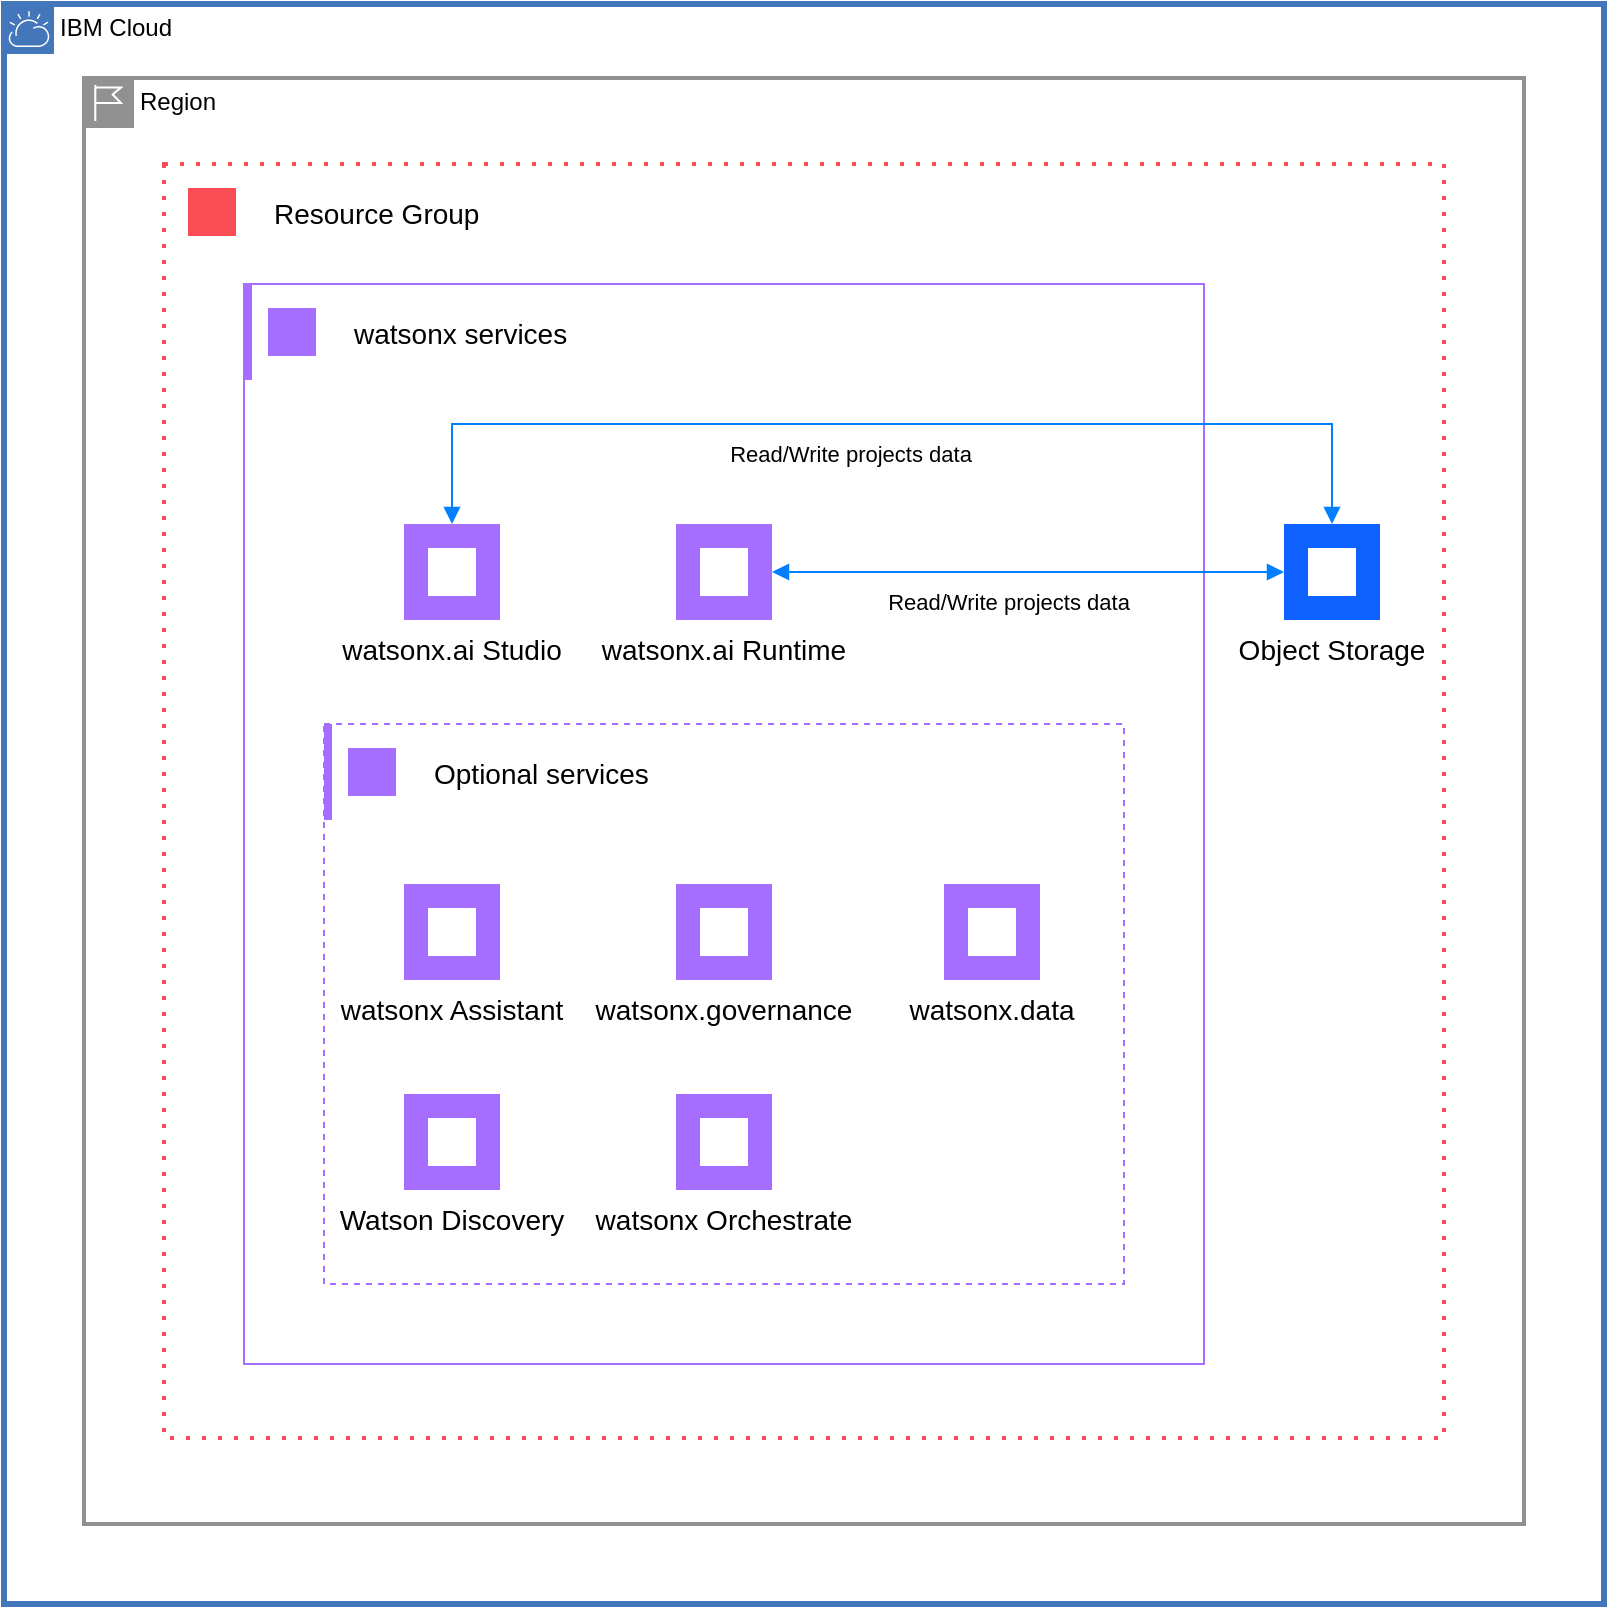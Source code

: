 <mxfile version="28.1.2">
  <diagram name="Customer layout" id="HMYrr_rlFQG3_fcR0Exl">
    <mxGraphModel dx="407" dy="916" grid="1" gridSize="10" guides="1" tooltips="1" connect="1" arrows="1" fold="1" page="1" pageScale="1" pageWidth="827" pageHeight="1169" math="0" shadow="0">
      <root>
        <mxCell id="0" />
        <mxCell id="1" parent="0" />
        <mxCell id="WSF7eNko4BLm7uIbhmQ6-30" value="IBM Cloud" style="shape=mxgraph.ibm.box;prType=cloud;fontStyle=0;verticalAlign=top;align=left;spacingLeft=32;spacingTop=4;fillColor=none;rounded=0;whiteSpace=wrap;html=1;strokeColor=#4376BB;strokeWidth=3;dashed=0;container=1;spacing=-4;collapsible=0;expand=0;recursiveResize=0;" vertex="1" parent="1">
          <mxGeometry x="840" y="40" width="800" height="800" as="geometry" />
        </mxCell>
        <mxCell id="WSF7eNko4BLm7uIbhmQ6-35" value="Region" style="shape=mxgraph.ibm.box;prType=region;fontStyle=0;verticalAlign=top;align=left;spacingLeft=32;spacingTop=4;fillColor=none;rounded=0;whiteSpace=wrap;html=1;strokeColor=#919191;strokeWidth=2;dashed=0;container=1;spacing=-4;collapsible=0;expand=0;recursiveResize=0;" vertex="1" parent="WSF7eNko4BLm7uIbhmQ6-30">
          <mxGeometry x="40" y="37" width="720" height="723" as="geometry" />
        </mxCell>
        <mxCell id="WSF7eNko4BLm7uIbhmQ6-36" value="" style="container=1;collapsible=0;expand=0;recursiveResize=0;html=1;whiteSpace=wrap;strokeColor=#FA4D56;fillColor=none;dashed=1;dashPattern=1 3;strokeWidth=2" vertex="1" parent="WSF7eNko4BLm7uIbhmQ6-35">
          <mxGeometry x="40" y="43" width="640" height="637" as="geometry" />
        </mxCell>
        <mxCell id="WSF7eNko4BLm7uIbhmQ6-37" value="Resource Group" style="shape=rect;fillColor=none;aspect=fixed;resizable=0;labelPosition=right;verticalLabelPosition=middle;align=left;verticalAlign=middle;strokeColor=none;part=1;spacingLeft=5;fontSize=14;" vertex="1" parent="WSF7eNko4BLm7uIbhmQ6-36">
          <mxGeometry width="48" height="48" relative="1" as="geometry" />
        </mxCell>
        <mxCell id="WSF7eNko4BLm7uIbhmQ6-38" value="" style="fillColor=#FA4D56;shape=mxgraph.ibm_cloud.group--resource;strokeColor=none;dashed=0;outlineConnect=0;html=1;labelPosition=center;verticalLabelPosition=bottom;verticalAlign=top;part=1;movable=0;resizable=0;rotatable=0;" vertex="1" parent="WSF7eNko4BLm7uIbhmQ6-37">
          <mxGeometry width="24" height="24" relative="1" as="geometry">
            <mxPoint x="12" y="12" as="offset" />
          </mxGeometry>
        </mxCell>
        <mxCell id="WSF7eNko4BLm7uIbhmQ6-39" value="" style="container=1;collapsible=0;expand=0;recursiveResize=0;html=1;whiteSpace=wrap;strokeColor=#A56EFF;fillColor=none;strokeWidth=1" vertex="1" parent="WSF7eNko4BLm7uIbhmQ6-36">
          <mxGeometry x="40" y="60" width="480" height="540" as="geometry" />
        </mxCell>
        <mxCell id="WSF7eNko4BLm7uIbhmQ6-40" value="watsonx services" style="shape=rect;fillColor=none;aspect=fixed;resizable=0;labelPosition=right;verticalLabelPosition=middle;align=left;verticalAlign=middle;strokeColor=none;part=1;spacingLeft=5;fontSize=14;" vertex="1" parent="WSF7eNko4BLm7uIbhmQ6-39">
          <mxGeometry width="48" height="48" relative="1" as="geometry" />
        </mxCell>
        <mxCell id="WSF7eNko4BLm7uIbhmQ6-41" value="" style="fillColor=#A56EFF;shape=mxgraph.ibm_cloud.watsonx;strokeColor=none;dashed=0;outlineConnect=0;html=1;labelPosition=center;verticalLabelPosition=bottom;verticalAlign=top;part=1;movable=0;resizable=0;rotatable=0;" vertex="1" parent="WSF7eNko4BLm7uIbhmQ6-40">
          <mxGeometry width="24" height="24" relative="1" as="geometry">
            <mxPoint x="12" y="12" as="offset" />
          </mxGeometry>
        </mxCell>
        <mxCell id="WSF7eNko4BLm7uIbhmQ6-42" value="" style="shape=rect;fillColor=#A56EFF;aspect=fixed;resizable=0;labelPosition=right;verticalLabelPosition=middle;align=left;verticalAlign=middle;strokeColor=none;part=1;spacingLeft=5;fontSize=14;" vertex="1" parent="WSF7eNko4BLm7uIbhmQ6-39">
          <mxGeometry width="4" height="48" relative="1" as="geometry" />
        </mxCell>
        <mxCell id="WSF7eNko4BLm7uIbhmQ6-4" value="watsonx.ai Studio" style="shape=rect;fillColor=#A56EFF;aspect=fixed;resizable=0;labelPosition=center;verticalLabelPosition=bottom;align=center;verticalAlign=top;strokeColor=none;fontSize=14;" vertex="1" parent="WSF7eNko4BLm7uIbhmQ6-39">
          <mxGeometry x="80" y="120" width="48" height="48" as="geometry" />
        </mxCell>
        <mxCell id="WSF7eNko4BLm7uIbhmQ6-5" value="" style="fillColor=#ffffff;strokeColor=none;dashed=0;outlineConnect=0;html=1;labelPosition=center;verticalLabelPosition=bottom;verticalAlign=top;part=1;movable=0;resizable=0;rotatable=0;shape=mxgraph.ibm_cloud.ibm-watson--studio" vertex="1" parent="WSF7eNko4BLm7uIbhmQ6-4">
          <mxGeometry width="24" height="24" relative="1" as="geometry">
            <mxPoint x="12" y="12" as="offset" />
          </mxGeometry>
        </mxCell>
        <mxCell id="WSF7eNko4BLm7uIbhmQ6-1" value="watsonx.ai Runtime" style="shape=rect;fillColor=#A56EFF;aspect=fixed;resizable=0;labelPosition=center;verticalLabelPosition=bottom;align=center;verticalAlign=top;strokeColor=none;fontSize=14;" vertex="1" parent="WSF7eNko4BLm7uIbhmQ6-39">
          <mxGeometry x="216" y="120" width="48" height="48" as="geometry" />
        </mxCell>
        <mxCell id="WSF7eNko4BLm7uIbhmQ6-2" value="" style="fillColor=#ffffff;strokeColor=none;dashed=0;outlineConnect=0;html=1;labelPosition=center;verticalLabelPosition=bottom;verticalAlign=top;part=1;movable=0;resizable=0;rotatable=0;shape=mxgraph.ibm_cloud.ibm-watson--machine-learning" vertex="1" parent="WSF7eNko4BLm7uIbhmQ6-1">
          <mxGeometry width="24" height="24" relative="1" as="geometry">
            <mxPoint x="12" y="12" as="offset" />
          </mxGeometry>
        </mxCell>
        <mxCell id="9sMYtWf_zIR4f792TVS6-2" value="" style="container=1;collapsible=0;expand=0;recursiveResize=0;html=1;whiteSpace=wrap;strokeColor=#A56EFF;fillColor=none;strokeWidth=1;dashed=1;" vertex="1" parent="WSF7eNko4BLm7uIbhmQ6-39">
          <mxGeometry x="40" y="220" width="400" height="280" as="geometry" />
        </mxCell>
        <mxCell id="9sMYtWf_zIR4f792TVS6-3" value="Optional services" style="shape=rect;fillColor=none;aspect=fixed;resizable=0;labelPosition=right;verticalLabelPosition=middle;align=left;verticalAlign=middle;strokeColor=none;part=1;spacingLeft=5;fontSize=14;" vertex="1" parent="9sMYtWf_zIR4f792TVS6-2">
          <mxGeometry width="48" height="48" relative="1" as="geometry" />
        </mxCell>
        <mxCell id="9sMYtWf_zIR4f792TVS6-4" value="" style="fillColor=#A56EFF;shape=mxgraph.ibm_cloud.watsonx;strokeColor=none;dashed=0;outlineConnect=0;html=1;labelPosition=center;verticalLabelPosition=bottom;verticalAlign=top;part=1;movable=0;resizable=0;rotatable=0;" vertex="1" parent="9sMYtWf_zIR4f792TVS6-3">
          <mxGeometry width="24" height="24" relative="1" as="geometry">
            <mxPoint x="12" y="12" as="offset" />
          </mxGeometry>
        </mxCell>
        <mxCell id="9sMYtWf_zIR4f792TVS6-5" value="" style="shape=rect;fillColor=#A56EFF;aspect=fixed;resizable=0;labelPosition=right;verticalLabelPosition=middle;align=left;verticalAlign=middle;strokeColor=none;part=1;spacingLeft=5;fontSize=14;" vertex="1" parent="9sMYtWf_zIR4f792TVS6-2">
          <mxGeometry width="4" height="48" relative="1" as="geometry" />
        </mxCell>
        <mxCell id="WSF7eNko4BLm7uIbhmQ6-10" value="watsonx Assistant" style="shape=rect;fillColor=#A56EFF;aspect=fixed;resizable=0;labelPosition=center;verticalLabelPosition=bottom;align=center;verticalAlign=top;strokeColor=none;fontSize=14;" vertex="1" parent="9sMYtWf_zIR4f792TVS6-2">
          <mxGeometry x="40" y="80" width="48" height="48" as="geometry" />
        </mxCell>
        <mxCell id="WSF7eNko4BLm7uIbhmQ6-11" value="" style="fillColor=#ffffff;strokeColor=none;dashed=0;outlineConnect=0;html=1;labelPosition=center;verticalLabelPosition=bottom;verticalAlign=top;part=1;movable=0;resizable=0;rotatable=0;shape=mxgraph.ibm_cloud.ibm-watsonx--assistant" vertex="1" parent="WSF7eNko4BLm7uIbhmQ6-10">
          <mxGeometry width="24" height="24" relative="1" as="geometry">
            <mxPoint x="12" y="12" as="offset" />
          </mxGeometry>
        </mxCell>
        <mxCell id="WSF7eNko4BLm7uIbhmQ6-20" value="watsonx.data" style="shape=rect;fillColor=#A56EFF;aspect=fixed;resizable=0;labelPosition=center;verticalLabelPosition=bottom;align=center;verticalAlign=top;strokeColor=none;fontSize=14;" vertex="1" parent="9sMYtWf_zIR4f792TVS6-2">
          <mxGeometry x="310" y="80" width="48" height="48" as="geometry" />
        </mxCell>
        <mxCell id="WSF7eNko4BLm7uIbhmQ6-21" value="" style="fillColor=#ffffff;strokeColor=none;dashed=0;outlineConnect=0;html=1;labelPosition=center;verticalLabelPosition=bottom;verticalAlign=top;part=1;movable=0;resizable=0;rotatable=0;shape=mxgraph.ibm_cloud.watsonx-data" vertex="1" parent="WSF7eNko4BLm7uIbhmQ6-20">
          <mxGeometry width="24" height="24" relative="1" as="geometry">
            <mxPoint x="12" y="12" as="offset" />
          </mxGeometry>
        </mxCell>
        <mxCell id="WSF7eNko4BLm7uIbhmQ6-6" value="Watson Discovery" style="shape=rect;fillColor=#A56EFF;aspect=fixed;resizable=0;labelPosition=center;verticalLabelPosition=bottom;align=center;verticalAlign=top;strokeColor=none;fontSize=14;" vertex="1" parent="9sMYtWf_zIR4f792TVS6-2">
          <mxGeometry x="40" y="185" width="48" height="48" as="geometry" />
        </mxCell>
        <mxCell id="WSF7eNko4BLm7uIbhmQ6-7" value="" style="fillColor=#ffffff;strokeColor=none;dashed=0;outlineConnect=0;html=1;labelPosition=center;verticalLabelPosition=bottom;verticalAlign=top;part=1;movable=0;resizable=0;rotatable=0;shape=mxgraph.ibm_cloud.ibm-watson--discovery" vertex="1" parent="WSF7eNko4BLm7uIbhmQ6-6">
          <mxGeometry width="24" height="24" relative="1" as="geometry">
            <mxPoint x="12" y="12" as="offset" />
          </mxGeometry>
        </mxCell>
        <mxCell id="WSF7eNko4BLm7uIbhmQ6-22" value="watsonx Orchestrate" style="shape=rect;fillColor=#A56EFF;aspect=fixed;resizable=0;labelPosition=center;verticalLabelPosition=bottom;align=center;verticalAlign=top;strokeColor=none;fontSize=14;" vertex="1" parent="9sMYtWf_zIR4f792TVS6-2">
          <mxGeometry x="176" y="185" width="48" height="48" as="geometry" />
        </mxCell>
        <mxCell id="WSF7eNko4BLm7uIbhmQ6-23" value="" style="fillColor=#ffffff;strokeColor=none;dashed=0;outlineConnect=0;html=1;labelPosition=center;verticalLabelPosition=bottom;verticalAlign=top;part=1;movable=0;resizable=0;rotatable=0;shape=mxgraph.ibm_cloud.ibm-watsonx--orchestrate" vertex="1" parent="WSF7eNko4BLm7uIbhmQ6-22">
          <mxGeometry width="24" height="24" relative="1" as="geometry">
            <mxPoint x="12" y="12" as="offset" />
          </mxGeometry>
        </mxCell>
        <mxCell id="WSF7eNko4BLm7uIbhmQ6-18" value="watsonx.governance" style="shape=rect;fillColor=#A56EFF;aspect=fixed;resizable=0;labelPosition=center;verticalLabelPosition=bottom;align=center;verticalAlign=top;strokeColor=none;fontSize=14;" vertex="1" parent="9sMYtWf_zIR4f792TVS6-2">
          <mxGeometry x="176" y="80" width="48" height="48" as="geometry" />
        </mxCell>
        <mxCell id="WSF7eNko4BLm7uIbhmQ6-19" value="" style="fillColor=#ffffff;strokeColor=none;dashed=0;outlineConnect=0;html=1;labelPosition=center;verticalLabelPosition=bottom;verticalAlign=top;part=1;movable=0;resizable=0;rotatable=0;shape=mxgraph.ibm_cloud.watsonx-governance" vertex="1" parent="WSF7eNko4BLm7uIbhmQ6-18">
          <mxGeometry width="24" height="24" relative="1" as="geometry">
            <mxPoint x="12" y="12" as="offset" />
          </mxGeometry>
        </mxCell>
        <mxCell id="WSF7eNko4BLm7uIbhmQ6-26" value="Object Storage" style="shape=rect;fillColor=#0F62FE;aspect=fixed;resizable=0;labelPosition=center;verticalLabelPosition=bottom;align=center;verticalAlign=top;strokeColor=none;fontSize=14;" vertex="1" parent="WSF7eNko4BLm7uIbhmQ6-36">
          <mxGeometry x="560" y="180" width="48" height="48" as="geometry" />
        </mxCell>
        <mxCell id="WSF7eNko4BLm7uIbhmQ6-27" value="" style="fillColor=#ffffff;strokeColor=none;dashed=0;outlineConnect=0;html=1;labelPosition=center;verticalLabelPosition=bottom;verticalAlign=top;part=1;movable=0;resizable=0;rotatable=0;shape=mxgraph.ibm_cloud.object-storage" vertex="1" parent="WSF7eNko4BLm7uIbhmQ6-26">
          <mxGeometry width="24" height="24" relative="1" as="geometry">
            <mxPoint x="12" y="12" as="offset" />
          </mxGeometry>
        </mxCell>
        <mxCell id="aVLIMS0oxsntcNIxgH0R-1" value="" style="endArrow=block;html=1;fontSize=16;fontColor=#4376BB;strokeWidth=1;endFill=1;strokeColor=#007FFF;startArrow=block;startFill=1;rounded=0;entryX=0.5;entryY=0;entryDx=0;entryDy=0;edgeStyle=orthogonalEdgeStyle;" parent="WSF7eNko4BLm7uIbhmQ6-36" target="WSF7eNko4BLm7uIbhmQ6-26" edge="1">
          <mxGeometry width="50" height="50" relative="1" as="geometry">
            <mxPoint x="144" y="180" as="sourcePoint" />
            <mxPoint x="-276" y="211" as="targetPoint" />
            <Array as="points">
              <mxPoint x="144" y="130" />
              <mxPoint x="584" y="130" />
            </Array>
          </mxGeometry>
        </mxCell>
        <mxCell id="aVLIMS0oxsntcNIxgH0R-2" value="Read/Write projects data" style="edgeLabel;html=1;align=center;verticalAlign=middle;resizable=0;points=[];" parent="aVLIMS0oxsntcNIxgH0R-1" vertex="1" connectable="0">
          <mxGeometry x="-0.08" y="1" relative="1" as="geometry">
            <mxPoint y="16" as="offset" />
          </mxGeometry>
        </mxCell>
        <mxCell id="WSF7eNko4BLm7uIbhmQ6-16" value="" style="endArrow=block;html=1;fontSize=16;fontColor=#4376BB;strokeWidth=1;endFill=1;strokeColor=#007FFF;startArrow=block;startFill=1;rounded=0;entryX=0;entryY=0.5;entryDx=0;entryDy=0;exitX=1;exitY=0.5;exitDx=0;exitDy=0;" edge="1" parent="WSF7eNko4BLm7uIbhmQ6-36" source="WSF7eNko4BLm7uIbhmQ6-1" target="WSF7eNko4BLm7uIbhmQ6-26">
          <mxGeometry width="50" height="50" relative="1" as="geometry">
            <mxPoint x="-510" y="240" as="sourcePoint" />
            <mxPoint x="-300" y="235" as="targetPoint" />
          </mxGeometry>
        </mxCell>
        <mxCell id="WSF7eNko4BLm7uIbhmQ6-17" value="Read/Write projects data" style="edgeLabel;html=1;align=center;verticalAlign=middle;resizable=0;points=[];" connectable="0" vertex="1" parent="WSF7eNko4BLm7uIbhmQ6-16">
          <mxGeometry x="-0.08" y="1" relative="1" as="geometry">
            <mxPoint y="16" as="offset" />
          </mxGeometry>
        </mxCell>
      </root>
    </mxGraphModel>
  </diagram>
</mxfile>
